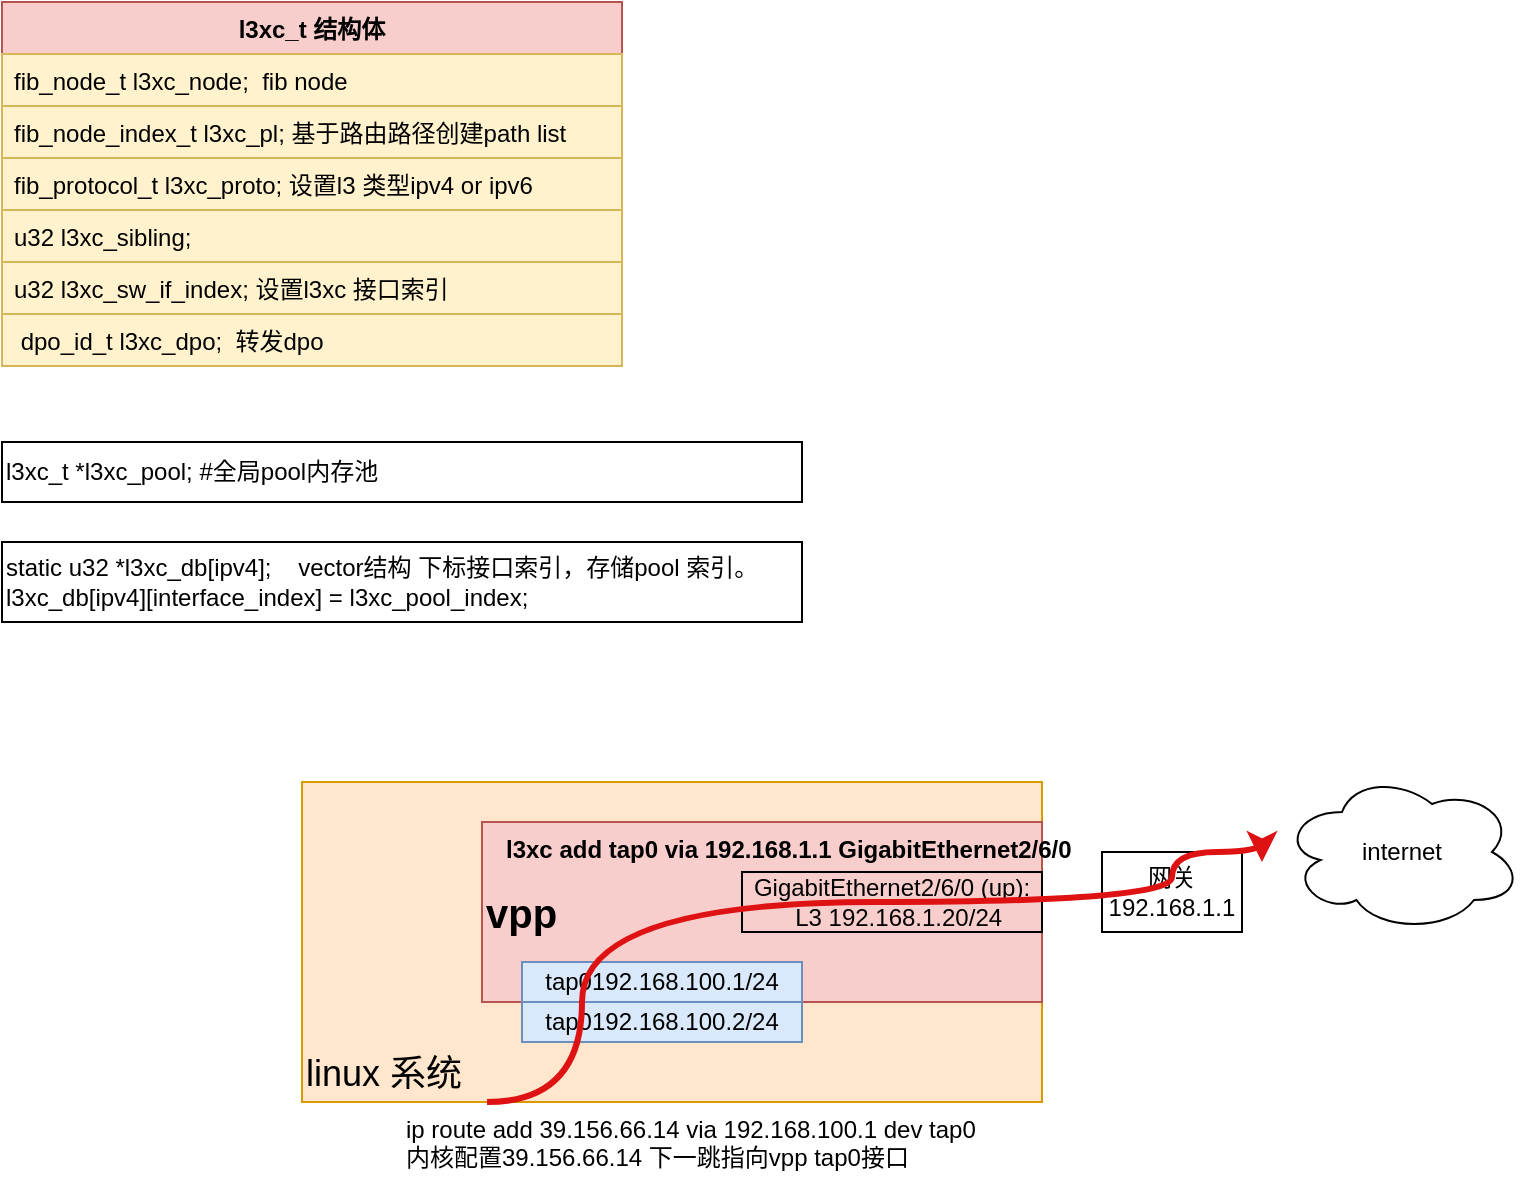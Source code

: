 <mxfile version="21.1.1" type="github">
  <diagram name="第 1 页" id="G18l2_iF89eQzb9kzUqR">
    <mxGraphModel dx="954" dy="541" grid="1" gridSize="10" guides="1" tooltips="1" connect="1" arrows="1" fold="1" page="1" pageScale="1" pageWidth="827" pageHeight="1169" math="0" shadow="0">
      <root>
        <mxCell id="0" />
        <mxCell id="1" parent="0" />
        <mxCell id="ntw0Qp5DpSyMLFI8ATWy-13" value="linux 系统&lt;br&gt;" style="rounded=0;whiteSpace=wrap;html=1;fillColor=#ffe6cc;strokeColor=#d79b00;align=left;fontSize=18;verticalAlign=bottom;" vertex="1" parent="1">
          <mxGeometry x="190" y="430" width="370" height="160" as="geometry" />
        </mxCell>
        <mxCell id="ntw0Qp5DpSyMLFI8ATWy-1" value="l3xc_t 结构体" style="swimlane;fontStyle=1;align=center;verticalAlign=top;childLayout=stackLayout;horizontal=1;startSize=26;horizontalStack=0;resizeParent=1;resizeParentMax=0;resizeLast=0;collapsible=1;marginBottom=0;whiteSpace=wrap;html=1;fillColor=#f8cecc;strokeColor=#b85450;" vertex="1" parent="1">
          <mxGeometry x="40" y="40" width="310" height="182" as="geometry" />
        </mxCell>
        <mxCell id="ntw0Qp5DpSyMLFI8ATWy-2" value="fib_node_t l3xc_node;&amp;nbsp; fib node&amp;nbsp;" style="text;strokeColor=#d6b656;fillColor=#fff2cc;align=left;verticalAlign=top;spacingLeft=4;spacingRight=4;overflow=hidden;rotatable=0;points=[[0,0.5],[1,0.5]];portConstraint=eastwest;whiteSpace=wrap;html=1;" vertex="1" parent="ntw0Qp5DpSyMLFI8ATWy-1">
          <mxGeometry y="26" width="310" height="26" as="geometry" />
        </mxCell>
        <mxCell id="ntw0Qp5DpSyMLFI8ATWy-4" value="fib_node_index_t l3xc_pl; 基于路由路径创建path list" style="text;strokeColor=#d6b656;fillColor=#fff2cc;align=left;verticalAlign=top;spacingLeft=4;spacingRight=4;overflow=hidden;rotatable=0;points=[[0,0.5],[1,0.5]];portConstraint=eastwest;whiteSpace=wrap;html=1;" vertex="1" parent="ntw0Qp5DpSyMLFI8ATWy-1">
          <mxGeometry y="52" width="310" height="26" as="geometry" />
        </mxCell>
        <mxCell id="ntw0Qp5DpSyMLFI8ATWy-5" value="fib_protocol_t l3xc_proto; 设置l3 类型ipv4 or ipv6" style="text;strokeColor=#d6b656;fillColor=#fff2cc;align=left;verticalAlign=top;spacingLeft=4;spacingRight=4;overflow=hidden;rotatable=0;points=[[0,0.5],[1,0.5]];portConstraint=eastwest;whiteSpace=wrap;html=1;" vertex="1" parent="ntw0Qp5DpSyMLFI8ATWy-1">
          <mxGeometry y="78" width="310" height="26" as="geometry" />
        </mxCell>
        <mxCell id="ntw0Qp5DpSyMLFI8ATWy-6" value="u32 l3xc_sibling;" style="text;strokeColor=#d6b656;fillColor=#fff2cc;align=left;verticalAlign=top;spacingLeft=4;spacingRight=4;overflow=hidden;rotatable=0;points=[[0,0.5],[1,0.5]];portConstraint=eastwest;whiteSpace=wrap;html=1;" vertex="1" parent="ntw0Qp5DpSyMLFI8ATWy-1">
          <mxGeometry y="104" width="310" height="26" as="geometry" />
        </mxCell>
        <mxCell id="ntw0Qp5DpSyMLFI8ATWy-7" value="u32 l3xc_sw_if_index; 设置l3xc 接口索引" style="text;strokeColor=#d6b656;fillColor=#fff2cc;align=left;verticalAlign=top;spacingLeft=4;spacingRight=4;overflow=hidden;rotatable=0;points=[[0,0.5],[1,0.5]];portConstraint=eastwest;whiteSpace=wrap;html=1;" vertex="1" parent="ntw0Qp5DpSyMLFI8ATWy-1">
          <mxGeometry y="130" width="310" height="26" as="geometry" />
        </mxCell>
        <mxCell id="ntw0Qp5DpSyMLFI8ATWy-8" value="&amp;nbsp;dpo_id_t l3xc_dpo;&amp;nbsp; 转发dpo" style="text;strokeColor=#d6b656;fillColor=#fff2cc;align=left;verticalAlign=top;spacingLeft=4;spacingRight=4;overflow=hidden;rotatable=0;points=[[0,0.5],[1,0.5]];portConstraint=eastwest;whiteSpace=wrap;html=1;" vertex="1" parent="ntw0Qp5DpSyMLFI8ATWy-1">
          <mxGeometry y="156" width="310" height="26" as="geometry" />
        </mxCell>
        <mxCell id="ntw0Qp5DpSyMLFI8ATWy-9" value="l3xc_t *l3xc_pool; #全局pool内存池" style="text;html=1;strokeColor=default;fillColor=none;align=left;verticalAlign=middle;whiteSpace=wrap;rounded=0;" vertex="1" parent="1">
          <mxGeometry x="40" y="260" width="400" height="30" as="geometry" />
        </mxCell>
        <mxCell id="ntw0Qp5DpSyMLFI8ATWy-10" value="static u32 *l3xc_db[ipv4];&amp;nbsp; &amp;nbsp; vector结构 下标接口索引，存储pool 索引。&lt;br&gt;l3xc_db[ipv4][interface_index] = l3xc_pool_index;" style="text;html=1;strokeColor=default;fillColor=none;align=left;verticalAlign=middle;whiteSpace=wrap;rounded=0;" vertex="1" parent="1">
          <mxGeometry x="40" y="310" width="400" height="40" as="geometry" />
        </mxCell>
        <mxCell id="ntw0Qp5DpSyMLFI8ATWy-11" value="internet" style="ellipse;shape=cloud;whiteSpace=wrap;html=1;" vertex="1" parent="1">
          <mxGeometry x="680" y="425" width="120" height="80" as="geometry" />
        </mxCell>
        <mxCell id="ntw0Qp5DpSyMLFI8ATWy-12" value="&lt;div style=&quot;text-align: justify;&quot;&gt;&lt;span style=&quot;font-size: 20px; background-color: initial;&quot;&gt;&lt;b&gt;vpp&lt;/b&gt;&lt;/span&gt;&lt;/div&gt;" style="rounded=0;whiteSpace=wrap;html=1;fillColor=#f8cecc;strokeColor=#b85450;align=left;" vertex="1" parent="1">
          <mxGeometry x="280" y="450" width="280" height="90" as="geometry" />
        </mxCell>
        <mxCell id="ntw0Qp5DpSyMLFI8ATWy-15" value="&lt;div&gt;GigabitEthernet2/6/0 (up):&lt;/div&gt;&lt;div&gt;&amp;nbsp; L3 192.168.1.20/24&lt;/div&gt;" style="text;html=1;strokeColor=default;fillColor=none;align=center;verticalAlign=middle;whiteSpace=wrap;rounded=0;" vertex="1" parent="1">
          <mxGeometry x="410" y="475" width="150" height="30" as="geometry" />
        </mxCell>
        <mxCell id="ntw0Qp5DpSyMLFI8ATWy-16" value="tap0192.168.100.1/24" style="text;html=1;strokeColor=#6c8ebf;fillColor=#dae8fc;align=center;verticalAlign=middle;whiteSpace=wrap;rounded=0;" vertex="1" parent="1">
          <mxGeometry x="300" y="520" width="140" height="20" as="geometry" />
        </mxCell>
        <mxCell id="ntw0Qp5DpSyMLFI8ATWy-17" value="tap0192.168.100.2/24" style="text;html=1;strokeColor=#6c8ebf;fillColor=#dae8fc;align=center;verticalAlign=middle;whiteSpace=wrap;rounded=0;" vertex="1" parent="1">
          <mxGeometry x="300" y="540" width="140" height="20" as="geometry" />
        </mxCell>
        <mxCell id="ntw0Qp5DpSyMLFI8ATWy-18" value="网关&lt;br&gt;192.168.1.1" style="rounded=0;whiteSpace=wrap;html=1;" vertex="1" parent="1">
          <mxGeometry x="590" y="465" width="70" height="40" as="geometry" />
        </mxCell>
        <mxCell id="ntw0Qp5DpSyMLFI8ATWy-20" style="edgeStyle=orthogonalEdgeStyle;curved=1;rounded=0;orthogonalLoop=1;jettySize=auto;html=1;exitX=0.25;exitY=1;exitDx=0;exitDy=0;strokeWidth=3;strokeColor=#de1212;" edge="1" parent="1" source="ntw0Qp5DpSyMLFI8ATWy-13">
          <mxGeometry relative="1" as="geometry">
            <mxPoint x="670" y="470" as="targetPoint" />
            <Array as="points">
              <mxPoint x="330" y="590" />
              <mxPoint x="330" y="490" />
              <mxPoint x="625" y="490" />
              <mxPoint x="625" y="465" />
            </Array>
          </mxGeometry>
        </mxCell>
        <mxCell id="ntw0Qp5DpSyMLFI8ATWy-21" value="ip route add 39.156.66.14 via 192.168.100.1 dev tap0&lt;br&gt;内核配置39.156.66.14 下一跳指向vpp tap0接口" style="text;whiteSpace=wrap;html=1;" vertex="1" parent="1">
          <mxGeometry x="240" y="590" width="320" height="40" as="geometry" />
        </mxCell>
        <mxCell id="ntw0Qp5DpSyMLFI8ATWy-22" value="&lt;b&gt;l3xc add tap0 via 192.168.1.1 GigabitEthernet2/6/0&lt;/b&gt;" style="text;whiteSpace=wrap;html=1;" vertex="1" parent="1">
          <mxGeometry x="290" y="450" width="320" height="40" as="geometry" />
        </mxCell>
      </root>
    </mxGraphModel>
  </diagram>
</mxfile>
